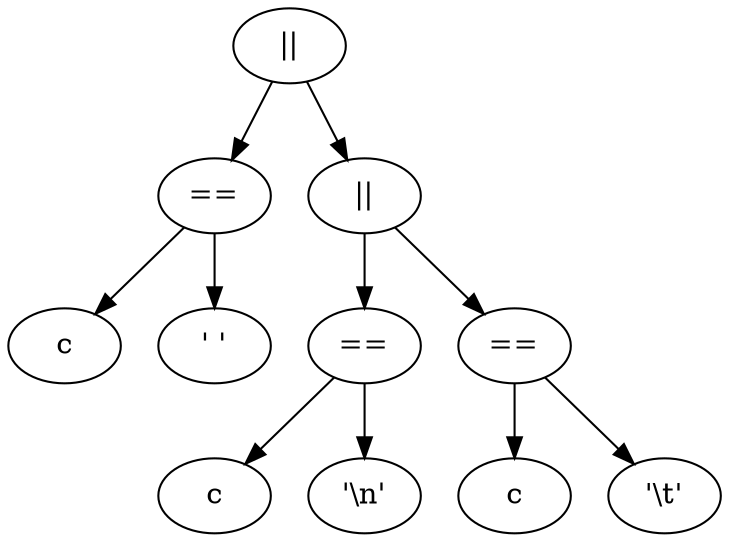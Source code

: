 digraph G {
    graph [ordering="out"];
    
    Or1 [ label = "||" ]
    Or2 [ label = "||" ]
    
    Eq1 [ label = "==" ]
    Eq2 [ label = "==" ]
    Eq3 [ label = "==" ]
    
    cVar1 [ label = "c" ]
    cVar2 [ label = "c" ]
    cVar3 [ label = "c" ]

    Or1 -> Eq1
    Eq1 -> cVar1
    Eq1 -> "' '"
    
    Or1 -> Or2
    Or2 -> Eq2
    Eq2 -> cVar2
    Eq2 -> "'\\n'"

    Or2 -> Eq3
    Eq3 -> cVar3
    Eq3 -> "'\\t'"
}